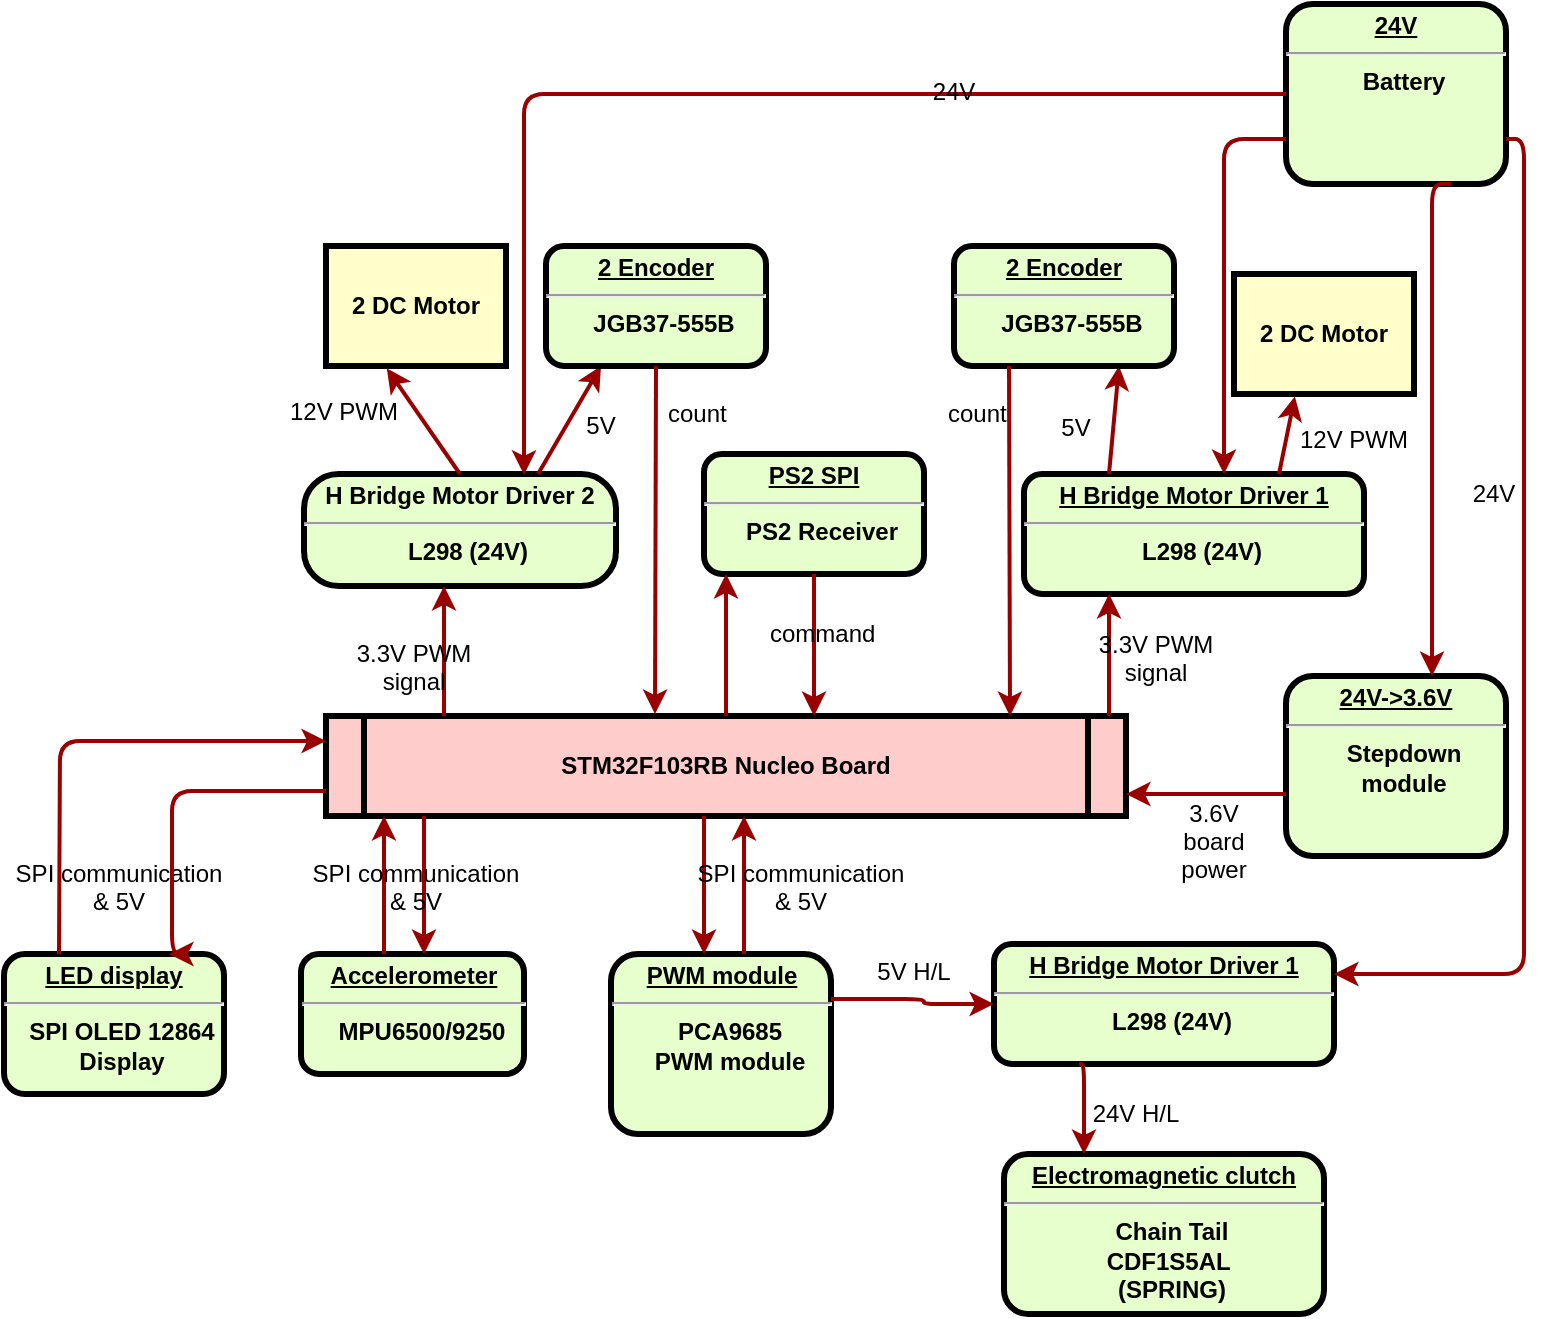 <mxfile version="12.7.9" type="github"><diagram name="Page-1" id="c7558073-3199-34d8-9f00-42111426c3f3"><mxGraphModel dx="1024" dy="485" grid="1" gridSize="10" guides="1" tooltips="1" connect="1" arrows="1" fold="1" page="1" pageScale="1" pageWidth="826" pageHeight="1169" background="#ffffff" math="0" shadow="0"><root><mxCell id="0"/><mxCell id="1" parent="0"/><mxCell id="2" value="&lt;p style=&quot;margin: 4px 0px 0px&quot;&gt;&lt;strong&gt;H Bridge Motor Driver 2&lt;/strong&gt;&lt;/p&gt;&lt;hr&gt;&lt;p style=&quot;margin: 0px 0px 0px 8px&quot;&gt;L298 (24V)&lt;/p&gt;" style="verticalAlign=middle;align=center;overflow=fill;fontSize=12;fontFamily=Helvetica;html=1;rounded=1;fontStyle=1;strokeWidth=3;fillColor=#E6FFCC;arcSize=31;" parent="1" vertex="1"><mxGeometry x="190" y="270" width="156" height="56" as="geometry"/></mxCell><mxCell id="3" value="2 DC Motor" style="whiteSpace=wrap;align=center;verticalAlign=middle;fontStyle=1;strokeWidth=3;fillColor=#FFFFCC" parent="1" vertex="1"><mxGeometry x="201" y="156" width="90" height="60" as="geometry"/></mxCell><mxCell id="5" value="STM32F103RB Nucleo Board" style="shape=process;whiteSpace=wrap;align=center;verticalAlign=middle;size=0.048;fontStyle=1;strokeWidth=3;fillColor=#FFCCCC" parent="1" vertex="1"><mxGeometry x="201.0" y="391" width="400" height="50" as="geometry"/></mxCell><mxCell id="6" value="&lt;p style=&quot;margin: 0px ; margin-top: 4px ; text-align: center ; text-decoration: underline&quot;&gt;&lt;strong&gt;PS2 SPI&lt;/strong&gt;&lt;/p&gt;&lt;hr&gt;&lt;p style=&quot;margin: 0px ; margin-left: 8px&quot;&gt;PS2 Receiver&lt;/p&gt;" style="verticalAlign=middle;align=center;overflow=fill;fontSize=12;fontFamily=Helvetica;html=1;rounded=1;fontStyle=1;strokeWidth=3;fillColor=#E6FFCC" parent="1" vertex="1"><mxGeometry x="390" y="260" width="110" height="60" as="geometry"/></mxCell><mxCell id="7" value="&lt;p style=&quot;margin: 0px ; margin-top: 4px ; text-align: center ; text-decoration: underline&quot;&gt;&lt;strong&gt;24V-&amp;gt;3.6V&lt;/strong&gt;&lt;/p&gt;&lt;hr&gt;&lt;p style=&quot;margin: 0px ; margin-left: 8px&quot;&gt;Stepdown&lt;/p&gt;&lt;p style=&quot;margin: 0px ; margin-left: 8px&quot;&gt;module&lt;/p&gt;" style="verticalAlign=middle;align=center;overflow=fill;fontSize=12;fontFamily=Helvetica;html=1;rounded=1;fontStyle=1;strokeWidth=3;fillColor=#E6FFCC" parent="1" vertex="1"><mxGeometry x="681" y="371" width="110" height="90" as="geometry"/></mxCell><mxCell id="8" value="&lt;p style=&quot;margin: 0px ; margin-top: 4px ; text-align: center ; text-decoration: underline&quot;&gt;&lt;strong&gt;H Bridge Motor Driver 1&lt;/strong&gt;&lt;/p&gt;&lt;hr&gt;&lt;p style=&quot;margin: 0px ; margin-left: 8px&quot;&gt;L298 (24V)&lt;/p&gt;" style="verticalAlign=middle;align=center;overflow=fill;fontSize=12;fontFamily=Helvetica;html=1;rounded=1;fontStyle=1;strokeWidth=3;fillColor=#E6FFCC" parent="1" vertex="1"><mxGeometry x="550" y="270" width="170" height="60" as="geometry"/></mxCell><mxCell id="9" value="&lt;p style=&quot;margin: 0px ; margin-top: 4px ; text-align: center ; text-decoration: underline&quot;&gt;&lt;strong&gt;Electromagnetic clutch&lt;/strong&gt;&lt;/p&gt;&lt;hr&gt;&lt;p style=&quot;margin: 0px ; margin-left: 8px&quot;&gt;Chain Tail&lt;/p&gt;&lt;p style=&quot;margin: 0px ; margin-left: 8px&quot;&gt;CDF1S5AL&amp;nbsp;&lt;/p&gt;&lt;p style=&quot;margin: 0px ; margin-left: 8px&quot;&gt;(SPRING)&lt;/p&gt;" style="verticalAlign=middle;align=center;overflow=fill;fontSize=12;fontFamily=Helvetica;html=1;rounded=1;fontStyle=1;strokeWidth=3;fillColor=#E6FFCC" parent="1" vertex="1"><mxGeometry x="540" y="610" width="160" height="80" as="geometry"/></mxCell><mxCell id="10" value="&lt;p style=&quot;margin: 0px ; margin-top: 4px ; text-align: center ; text-decoration: underline&quot;&gt;&lt;strong&gt;Accelerometer&lt;/strong&gt;&lt;/p&gt;&lt;hr&gt;&lt;p style=&quot;margin: 0px ; margin-left: 8px&quot;&gt;MPU6500/9250&lt;/p&gt;" style="verticalAlign=middle;align=center;overflow=fill;fontSize=12;fontFamily=Helvetica;html=1;rounded=1;fontStyle=1;strokeWidth=3;fillColor=#E6FFCC" parent="1" vertex="1"><mxGeometry x="188.5" y="510" width="111.5" height="60" as="geometry"/></mxCell><mxCell id="36" value="" style="edgeStyle=none;noEdgeStyle=1;strokeColor=#990000;strokeWidth=2;entryX=0.338;entryY=1.02;entryDx=0;entryDy=0;entryPerimeter=0;exitX=0.5;exitY=0;exitDx=0;exitDy=0;" parent="1" source="2" target="3" edge="1"><mxGeometry width="100" height="100" relative="1" as="geometry"><mxPoint x="20" y="250" as="sourcePoint"/><mxPoint x="120" y="150" as="targetPoint"/></mxGeometry></mxCell><mxCell id="37" value="" style="edgeStyle=none;noEdgeStyle=1;strokeColor=#990000;strokeWidth=2;entryX=0.25;entryY=1;entryDx=0;entryDy=0;exitX=0.75;exitY=0;exitDx=0;exitDy=0;" parent="1" source="2" target="ad10nT7StJeX4NnE8UoX-114" edge="1"><mxGeometry width="100" height="100" relative="1" as="geometry"><mxPoint x="280" y="190" as="sourcePoint"/><mxPoint x="333.5" y="216" as="targetPoint"/></mxGeometry></mxCell><mxCell id="11" value="&lt;p style=&quot;margin: 0px ; margin-top: 4px ; text-align: center ; text-decoration: underline&quot;&gt;&lt;strong&gt;PWM module&lt;/strong&gt;&lt;/p&gt;&lt;hr&gt;&lt;p style=&quot;margin: 0px ; margin-left: 8px&quot;&gt;PCA9685&lt;/p&gt;&lt;p style=&quot;margin: 0px ; margin-left: 8px&quot;&gt;PWM module&lt;/p&gt;" style="verticalAlign=middle;align=center;overflow=fill;fontSize=12;fontFamily=Helvetica;html=1;rounded=1;fontStyle=1;strokeWidth=3;fillColor=#E6FFCC" parent="1" vertex="1"><mxGeometry x="343.5" y="510" width="110" height="90" as="geometry"/></mxCell><mxCell id="53" value="12V PWM" style="text;spacingTop=-5;align=center" parent="1" vertex="1"><mxGeometry x="195" y="230" width="30" height="14" as="geometry"/></mxCell><mxCell id="ad10nT7StJeX4NnE8UoX-109" value="5V" style="text;spacingTop=-5;align=center" vertex="1" parent="1"><mxGeometry x="323.5" y="237" width="30" height="14" as="geometry"/></mxCell><mxCell id="54" value="5V H/L" style="text;spacingTop=-5;align=center" parent="1" vertex="1"><mxGeometry x="480" y="510" width="30" height="20" as="geometry"/></mxCell><mxCell id="55" value="" style="edgeStyle=elbowEdgeStyle;elbow=horizontal;strokeColor=#990000;strokeWidth=2" parent="1" source="5" target="2" edge="1"><mxGeometry width="100" height="100" relative="1" as="geometry"><mxPoint x="50" y="530" as="sourcePoint"/><mxPoint x="150" y="430" as="targetPoint"/><Array as="points"><mxPoint x="260" y="370"/></Array></mxGeometry></mxCell><mxCell id="58" value="" style="edgeStyle=elbowEdgeStyle;elbow=horizontal;strokeColor=#990000;strokeWidth=2" parent="1" source="5" target="6" edge="1"><mxGeometry width="100" height="100" relative="1" as="geometry"><mxPoint x="380" y="370" as="sourcePoint"/><mxPoint x="480" y="270" as="targetPoint"/><Array as="points"><mxPoint x="440" y="310"/></Array></mxGeometry></mxCell><mxCell id="59" value="" style="edgeStyle=elbowEdgeStyle;elbow=horizontal;strokeColor=#990000;strokeWidth=2" parent="1" source="6" target="5" edge="1"><mxGeometry width="100" height="100" relative="1" as="geometry"><mxPoint x="350" y="370" as="sourcePoint"/><mxPoint x="450" y="270" as="targetPoint"/><Array as="points"><mxPoint x="460" y="320"/></Array></mxGeometry></mxCell><mxCell id="62" value="24V" style="text;spacingTop=-5;align=center" parent="1" vertex="1"><mxGeometry x="660.0" y="176.0" width="30" height="20" as="geometry"/></mxCell><mxCell id="64" value="24V" style="text;spacingTop=-5;align=center" parent="1" vertex="1"><mxGeometry x="770.0" y="271.0" width="30" height="20" as="geometry"/></mxCell><mxCell id="69" value="" style="edgeStyle=segmentEdgeStyle;strokeColor=#990000;strokeWidth=2;entryX=0.25;entryY=1;entryDx=0;entryDy=0;" parent="1" source="5" target="8" edge="1"><mxGeometry width="100" height="100" relative="1" as="geometry"><mxPoint x="340" y="360" as="sourcePoint"/><mxPoint x="440" y="260" as="targetPoint"/><Array as="points"><mxPoint x="593" y="360"/></Array></mxGeometry></mxCell><mxCell id="70" value="3.3V PWM&#10;signal" style="text;spacingTop=-5;align=center" parent="1" vertex="1"><mxGeometry x="601" y="346.5" width="30" height="9" as="geometry"/></mxCell><mxCell id="73" value="" style="edgeStyle=elbowEdgeStyle;elbow=vertical;strokeColor=#990000;strokeWidth=2" parent="1" source="7" target="5" edge="1"><mxGeometry width="100" height="100" relative="1" as="geometry"><mxPoint x="460" y="500" as="sourcePoint"/><mxPoint x="560" y="400" as="targetPoint"/><Array as="points"><mxPoint x="650" y="430"/></Array></mxGeometry></mxCell><mxCell id="75" value="3.6V&#10;board&#10;power" style="text;spacingTop=-5;align=center" parent="1" vertex="1"><mxGeometry x="630" y="431.0" width="30" height="20" as="geometry"/></mxCell><mxCell id="88" value="" style="edgeStyle=elbowEdgeStyle;elbow=horizontal;strokeColor=#990000;strokeWidth=2" parent="1" source="5" target="11" edge="1"><mxGeometry width="100" height="100" relative="1" as="geometry"><mxPoint x="50" y="500" as="sourcePoint"/><mxPoint x="150" y="400" as="targetPoint"/><Array as="points"><mxPoint x="390" y="470"/></Array></mxGeometry></mxCell><mxCell id="89" value="" style="edgeStyle=elbowEdgeStyle;elbow=horizontal;strokeColor=#990000;strokeWidth=2" parent="1" source="11" target="5" edge="1"><mxGeometry width="100" height="100" relative="1" as="geometry"><mxPoint x="60.0" y="510" as="sourcePoint"/><mxPoint x="160.0" y="410" as="targetPoint"/><Array as="points"><mxPoint x="410" y="470"/></Array></mxGeometry></mxCell><mxCell id="92" value="" style="edgeStyle=elbowEdgeStyle;elbow=horizontal;strokeColor=#990000;strokeWidth=2" parent="1" source="5" target="10" edge="1"><mxGeometry width="100" height="100" relative="1" as="geometry"><mxPoint x="30.0" y="500" as="sourcePoint"/><mxPoint x="130.0" y="400" as="targetPoint"/><Array as="points"><mxPoint x="250" y="470"/></Array></mxGeometry></mxCell><mxCell id="93" value="" style="edgeStyle=elbowEdgeStyle;elbow=horizontal;strokeColor=#990000;strokeWidth=2" parent="1" source="10" target="5" edge="1"><mxGeometry width="100" height="100" relative="1" as="geometry"><mxPoint x="40" y="510" as="sourcePoint"/><mxPoint x="140" y="410" as="targetPoint"/><Array as="points"><mxPoint x="230" y="470"/></Array></mxGeometry></mxCell><mxCell id="95" value="SPI communication&#10;&amp; 5V" style="text;spacingTop=-5;align=center" parent="1" vertex="1"><mxGeometry x="423.5" y="461.0" width="30" height="20" as="geometry"/></mxCell><mxCell id="ad10nT7StJeX4NnE8UoX-98" value="&lt;p style=&quot;margin: 0px ; margin-top: 4px ; text-align: center ; text-decoration: underline&quot;&gt;&lt;strong&gt;24V&lt;/strong&gt;&lt;/p&gt;&lt;hr&gt;&lt;p style=&quot;margin: 0px ; margin-left: 8px&quot;&gt;Battery&lt;/p&gt;" style="verticalAlign=middle;align=center;overflow=fill;fontSize=12;fontFamily=Helvetica;html=1;rounded=1;fontStyle=1;strokeWidth=3;fillColor=#E6FFCC" vertex="1" parent="1"><mxGeometry x="681" y="35" width="110" height="90" as="geometry"/></mxCell><mxCell id="ad10nT7StJeX4NnE8UoX-100" value="" style="edgeStyle=elbowEdgeStyle;elbow=horizontal;strokeColor=#990000;strokeWidth=2;exitX=0.75;exitY=1;exitDx=0;exitDy=0;" edge="1" parent="1" source="ad10nT7StJeX4NnE8UoX-98" target="7"><mxGeometry width="100" height="100" relative="1" as="geometry"><mxPoint x="450" y="401" as="sourcePoint"/><mxPoint x="764" y="360" as="targetPoint"/><Array as="points"><mxPoint x="754" y="260"/></Array></mxGeometry></mxCell><mxCell id="ad10nT7StJeX4NnE8UoX-103" value="" style="edgeStyle=elbowEdgeStyle;elbow=horizontal;strokeColor=#990000;strokeWidth=2;exitX=0;exitY=0.75;exitDx=0;exitDy=0;entryX=0.588;entryY=0;entryDx=0;entryDy=0;entryPerimeter=0;" edge="1" parent="1" source="ad10nT7StJeX4NnE8UoX-98" target="8"><mxGeometry width="100" height="100" relative="1" as="geometry"><mxPoint x="615" y="81" as="sourcePoint"/><mxPoint x="650" y="260" as="targetPoint"/><Array as="points"><mxPoint x="650" y="200"/><mxPoint x="615" y="165"/></Array></mxGeometry></mxCell><mxCell id="ad10nT7StJeX4NnE8UoX-104" value="" style="edgeStyle=elbowEdgeStyle;elbow=horizontal;strokeColor=#990000;strokeWidth=2;exitX=0;exitY=0.5;exitDx=0;exitDy=0;entryX=0.708;entryY=0.007;entryDx=0;entryDy=0;entryPerimeter=0;" edge="1" parent="1" source="ad10nT7StJeX4NnE8UoX-98" target="2"><mxGeometry width="100" height="100" relative="1" as="geometry"><mxPoint x="681" y="133.5" as="sourcePoint"/><mxPoint x="660" y="270" as="targetPoint"/><Array as="points"><mxPoint x="300" y="200"/><mxPoint x="660" y="210"/><mxPoint x="625" y="175"/></Array></mxGeometry></mxCell><mxCell id="ad10nT7StJeX4NnE8UoX-105" value="24V" style="text;spacingTop=-5;align=center" vertex="1" parent="1"><mxGeometry x="500.0" y="70.0" width="30" height="20" as="geometry"/></mxCell><mxCell id="ad10nT7StJeX4NnE8UoX-106" value="2 DC Motor" style="whiteSpace=wrap;align=center;verticalAlign=middle;fontStyle=1;strokeWidth=3;fillColor=#FFFFCC" vertex="1" parent="1"><mxGeometry x="655" y="170" width="90" height="60" as="geometry"/></mxCell><mxCell id="ad10nT7StJeX4NnE8UoX-107" value="" style="edgeStyle=none;noEdgeStyle=1;strokeColor=#990000;strokeWidth=2;entryX=0.338;entryY=1.02;entryDx=0;entryDy=0;entryPerimeter=0;exitX=0.75;exitY=0;exitDx=0;exitDy=0;" edge="1" parent="1" target="ad10nT7StJeX4NnE8UoX-106" source="8"><mxGeometry width="100" height="100" relative="1" as="geometry"><mxPoint x="592.5" y="269" as="sourcePoint"/><mxPoint x="429" y="150" as="targetPoint"/></mxGeometry></mxCell><mxCell id="ad10nT7StJeX4NnE8UoX-108" value="12V PWM" style="text;spacingTop=-5;align=center" vertex="1" parent="1"><mxGeometry x="700" y="244" width="30" height="14" as="geometry"/></mxCell><mxCell id="ad10nT7StJeX4NnE8UoX-112" value="" style="edgeStyle=none;noEdgeStyle=1;strokeColor=#990000;strokeWidth=2;entryX=0.75;entryY=1;entryDx=0;entryDy=0;exitX=0.25;exitY=0;exitDx=0;exitDy=0;" edge="1" parent="1" target="ad10nT7StJeX4NnE8UoX-115" source="8"><mxGeometry width="100" height="100" relative="1" as="geometry"><mxPoint x="504.5" y="271" as="sourcePoint"/><mxPoint x="598.5" y="217" as="targetPoint"/></mxGeometry></mxCell><mxCell id="ad10nT7StJeX4NnE8UoX-113" value="5V" style="text;spacingTop=-5;align=center" vertex="1" parent="1"><mxGeometry x="561" y="238" width="30" height="12" as="geometry"/></mxCell><mxCell id="ad10nT7StJeX4NnE8UoX-114" value="&lt;p style=&quot;margin: 0px ; margin-top: 4px ; text-align: center ; text-decoration: underline&quot;&gt;&lt;strong&gt;2 Encoder&lt;/strong&gt;&lt;/p&gt;&lt;hr&gt;&lt;p style=&quot;margin: 0px ; margin-left: 8px&quot;&gt;JGB37-555B&lt;br&gt;&lt;/p&gt;" style="verticalAlign=middle;align=center;overflow=fill;fontSize=12;fontFamily=Helvetica;html=1;rounded=1;fontStyle=1;strokeWidth=3;fillColor=#E6FFCC" vertex="1" parent="1"><mxGeometry x="311" y="156" width="110" height="60" as="geometry"/></mxCell><mxCell id="ad10nT7StJeX4NnE8UoX-115" value="&lt;p style=&quot;margin: 0px ; margin-top: 4px ; text-align: center ; text-decoration: underline&quot;&gt;&lt;strong&gt;2 Encoder&lt;/strong&gt;&lt;br&gt;&lt;/p&gt;&lt;hr&gt;&lt;p style=&quot;margin: 0px ; margin-left: 8px&quot;&gt;JGB37-555B&lt;/p&gt;" style="verticalAlign=middle;align=center;overflow=fill;fontSize=12;fontFamily=Helvetica;html=1;rounded=1;fontStyle=1;strokeWidth=3;fillColor=#E6FFCC" vertex="1" parent="1"><mxGeometry x="515" y="156" width="110" height="60" as="geometry"/></mxCell><mxCell id="ad10nT7StJeX4NnE8UoX-116" value="command" style="text;html=1;" vertex="1" parent="1"><mxGeometry x="421" y="336" width="60" height="30" as="geometry"/></mxCell><mxCell id="ad10nT7StJeX4NnE8UoX-117" value="" style="edgeStyle=elbowEdgeStyle;elbow=horizontal;strokeColor=#990000;strokeWidth=2;exitX=0.5;exitY=1;exitDx=0;exitDy=0;" edge="1" parent="1" source="ad10nT7StJeX4NnE8UoX-114"><mxGeometry width="100" height="100" relative="1" as="geometry"><mxPoint x="365.5" y="226.5" as="sourcePoint"/><mxPoint x="366" y="390" as="targetPoint"/><Array as="points"><mxPoint x="365.5" y="255.5"/></Array></mxGeometry></mxCell><mxCell id="ad10nT7StJeX4NnE8UoX-118" value="" style="edgeStyle=elbowEdgeStyle;elbow=horizontal;strokeColor=#990000;strokeWidth=2;exitX=0.25;exitY=1;exitDx=0;exitDy=0;" edge="1" parent="1" source="ad10nT7StJeX4NnE8UoX-115" target="5"><mxGeometry width="100" height="100" relative="1" as="geometry"><mxPoint x="376" y="226" as="sourcePoint"/><mxPoint x="376" y="400" as="targetPoint"/><Array as="points"><mxPoint x="543" y="310"/><mxPoint x="375.5" y="265.5"/></Array></mxGeometry></mxCell><mxCell id="ad10nT7StJeX4NnE8UoX-119" value="count" style="text;html=1;" vertex="1" parent="1"><mxGeometry x="370" y="226" width="30" height="22" as="geometry"/></mxCell><mxCell id="ad10nT7StJeX4NnE8UoX-120" value="count" style="text;html=1;" vertex="1" parent="1"><mxGeometry x="510" y="226" width="30" height="22" as="geometry"/></mxCell><mxCell id="ad10nT7StJeX4NnE8UoX-122" value="&lt;p style=&quot;margin: 0px ; margin-top: 4px ; text-align: center ; text-decoration: underline&quot;&gt;&lt;strong&gt;H Bridge Motor Driver 1&lt;/strong&gt;&lt;/p&gt;&lt;hr&gt;&lt;p style=&quot;margin: 0px ; margin-left: 8px&quot;&gt;L298 (24V)&lt;/p&gt;" style="verticalAlign=middle;align=center;overflow=fill;fontSize=12;fontFamily=Helvetica;html=1;rounded=1;fontStyle=1;strokeWidth=3;fillColor=#E6FFCC" vertex="1" parent="1"><mxGeometry x="535" y="505" width="170" height="60" as="geometry"/></mxCell><mxCell id="ad10nT7StJeX4NnE8UoX-125" value="" style="edgeStyle=elbowEdgeStyle;elbow=horizontal;strokeColor=#990000;strokeWidth=2;exitX=1;exitY=0.25;exitDx=0;exitDy=0;entryX=0;entryY=0.5;entryDx=0;entryDy=0;" edge="1" parent="1" source="11" target="ad10nT7StJeX4NnE8UoX-122"><mxGeometry width="100" height="100" relative="1" as="geometry"><mxPoint x="601" y="446" as="sourcePoint"/><mxPoint x="601" y="517" as="targetPoint"/><Array as="points"><mxPoint x="500" y="535"/></Array></mxGeometry></mxCell><mxCell id="ad10nT7StJeX4NnE8UoX-126" value="3.3V PWM&#10;signal" style="text;spacingTop=-5;align=center" vertex="1" parent="1"><mxGeometry x="230" y="351" width="30" height="20" as="geometry"/></mxCell><mxCell id="ad10nT7StJeX4NnE8UoX-127" value="" style="edgeStyle=elbowEdgeStyle;elbow=horizontal;strokeColor=#990000;strokeWidth=2;exitX=1;exitY=0.75;exitDx=0;exitDy=0;entryX=1;entryY=0.25;entryDx=0;entryDy=0;" edge="1" parent="1" source="ad10nT7StJeX4NnE8UoX-98" target="ad10nT7StJeX4NnE8UoX-122"><mxGeometry width="100" height="100" relative="1" as="geometry"><mxPoint x="773.5" y="135" as="sourcePoint"/><mxPoint x="764" y="381" as="targetPoint"/><Array as="points"><mxPoint x="800" y="100"/></Array></mxGeometry></mxCell><mxCell id="ad10nT7StJeX4NnE8UoX-138" value="" style="edgeStyle=elbowEdgeStyle;elbow=horizontal;strokeColor=#990000;strokeWidth=2;exitX=0.25;exitY=1;exitDx=0;exitDy=0;entryX=0.25;entryY=0;entryDx=0;entryDy=0;" edge="1" parent="1" source="ad10nT7StJeX4NnE8UoX-122" target="9"><mxGeometry width="100" height="100" relative="1" as="geometry"><mxPoint x="582.4" y="580" as="sourcePoint"/><mxPoint x="600.5" y="643.4" as="targetPoint"/><Array as="points"><mxPoint x="580" y="590"/></Array></mxGeometry></mxCell><mxCell id="ad10nT7StJeX4NnE8UoX-139" value="24V H/L" style="text;spacingTop=-5;align=center" vertex="1" parent="1"><mxGeometry x="581" y="581" width="50" height="19" as="geometry"/></mxCell><mxCell id="ad10nT7StJeX4NnE8UoX-143" value="SPI communication&#10;&amp; 5V" style="text;spacingTop=-5;align=center" vertex="1" parent="1"><mxGeometry x="231.0" y="461.0" width="30" height="20" as="geometry"/></mxCell><mxCell id="ad10nT7StJeX4NnE8UoX-144" value="&lt;p style=&quot;margin: 0px ; margin-top: 4px ; text-align: center ; text-decoration: underline&quot;&gt;&lt;strong&gt;LED display&lt;/strong&gt;&lt;/p&gt;&lt;hr&gt;&lt;p style=&quot;margin: 0px ; margin-left: 8px&quot;&gt;SPI OLED 12864&lt;/p&gt;&lt;p style=&quot;margin: 0px ; margin-left: 8px&quot;&gt;Display&lt;/p&gt;" style="verticalAlign=middle;align=center;overflow=fill;fontSize=12;fontFamily=Helvetica;html=1;rounded=1;fontStyle=1;strokeWidth=3;fillColor=#E6FFCC" vertex="1" parent="1"><mxGeometry x="40" y="510" width="110" height="70" as="geometry"/></mxCell><mxCell id="ad10nT7StJeX4NnE8UoX-145" value="SPI communication&#10;&amp; 5V" style="text;spacingTop=-5;align=center" vertex="1" parent="1"><mxGeometry x="82.5" y="461.0" width="30" height="20" as="geometry"/></mxCell><mxCell id="ad10nT7StJeX4NnE8UoX-146" value="" style="edgeStyle=elbowEdgeStyle;elbow=horizontal;strokeColor=#990000;strokeWidth=2;exitX=0;exitY=0.75;exitDx=0;exitDy=0;entryX=0.75;entryY=0;entryDx=0;entryDy=0;" edge="1" parent="1" source="5" target="ad10nT7StJeX4NnE8UoX-144"><mxGeometry width="100" height="100" relative="1" as="geometry"><mxPoint x="107" y="441" as="sourcePoint"/><mxPoint x="107" y="510" as="targetPoint"/><Array as="points"><mxPoint x="124" y="470"/></Array></mxGeometry></mxCell><mxCell id="ad10nT7StJeX4NnE8UoX-147" value="" style="edgeStyle=elbowEdgeStyle;elbow=horizontal;strokeColor=#990000;strokeWidth=2;entryX=0;entryY=0.25;entryDx=0;entryDy=0;exitX=0.25;exitY=0;exitDx=0;exitDy=0;" edge="1" parent="1" source="ad10nT7StJeX4NnE8UoX-144" target="5"><mxGeometry width="100" height="100" relative="1" as="geometry"><mxPoint x="87" y="510" as="sourcePoint"/><mxPoint x="87" y="441" as="targetPoint"/><Array as="points"><mxPoint x="68" y="460"/></Array></mxGeometry></mxCell></root></mxGraphModel></diagram></mxfile>
